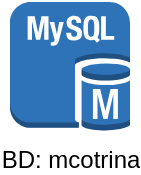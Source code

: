 <mxfile version="24.0.7" type="github">
  <diagram name="Página-1" id="VlMVawWrvJGw348I6kgA">
    <mxGraphModel dx="1050" dy="522" grid="1" gridSize="10" guides="1" tooltips="1" connect="1" arrows="1" fold="1" page="1" pageScale="1" pageWidth="827" pageHeight="1169" math="0" shadow="0">
      <root>
        <mxCell id="0" />
        <mxCell id="1" parent="0" />
        <mxCell id="hO2JulR1pk5_ktVIbobp-1" value="BD: mcotrina" style="outlineConnect=0;dashed=0;verticalLabelPosition=bottom;verticalAlign=top;align=center;html=1;shape=mxgraph.aws3.mysql_db_instance;fillColor=#2E73B8;gradientColor=none;" vertex="1" parent="1">
          <mxGeometry x="70" y="90" width="60" height="64.5" as="geometry" />
        </mxCell>
      </root>
    </mxGraphModel>
  </diagram>
</mxfile>
